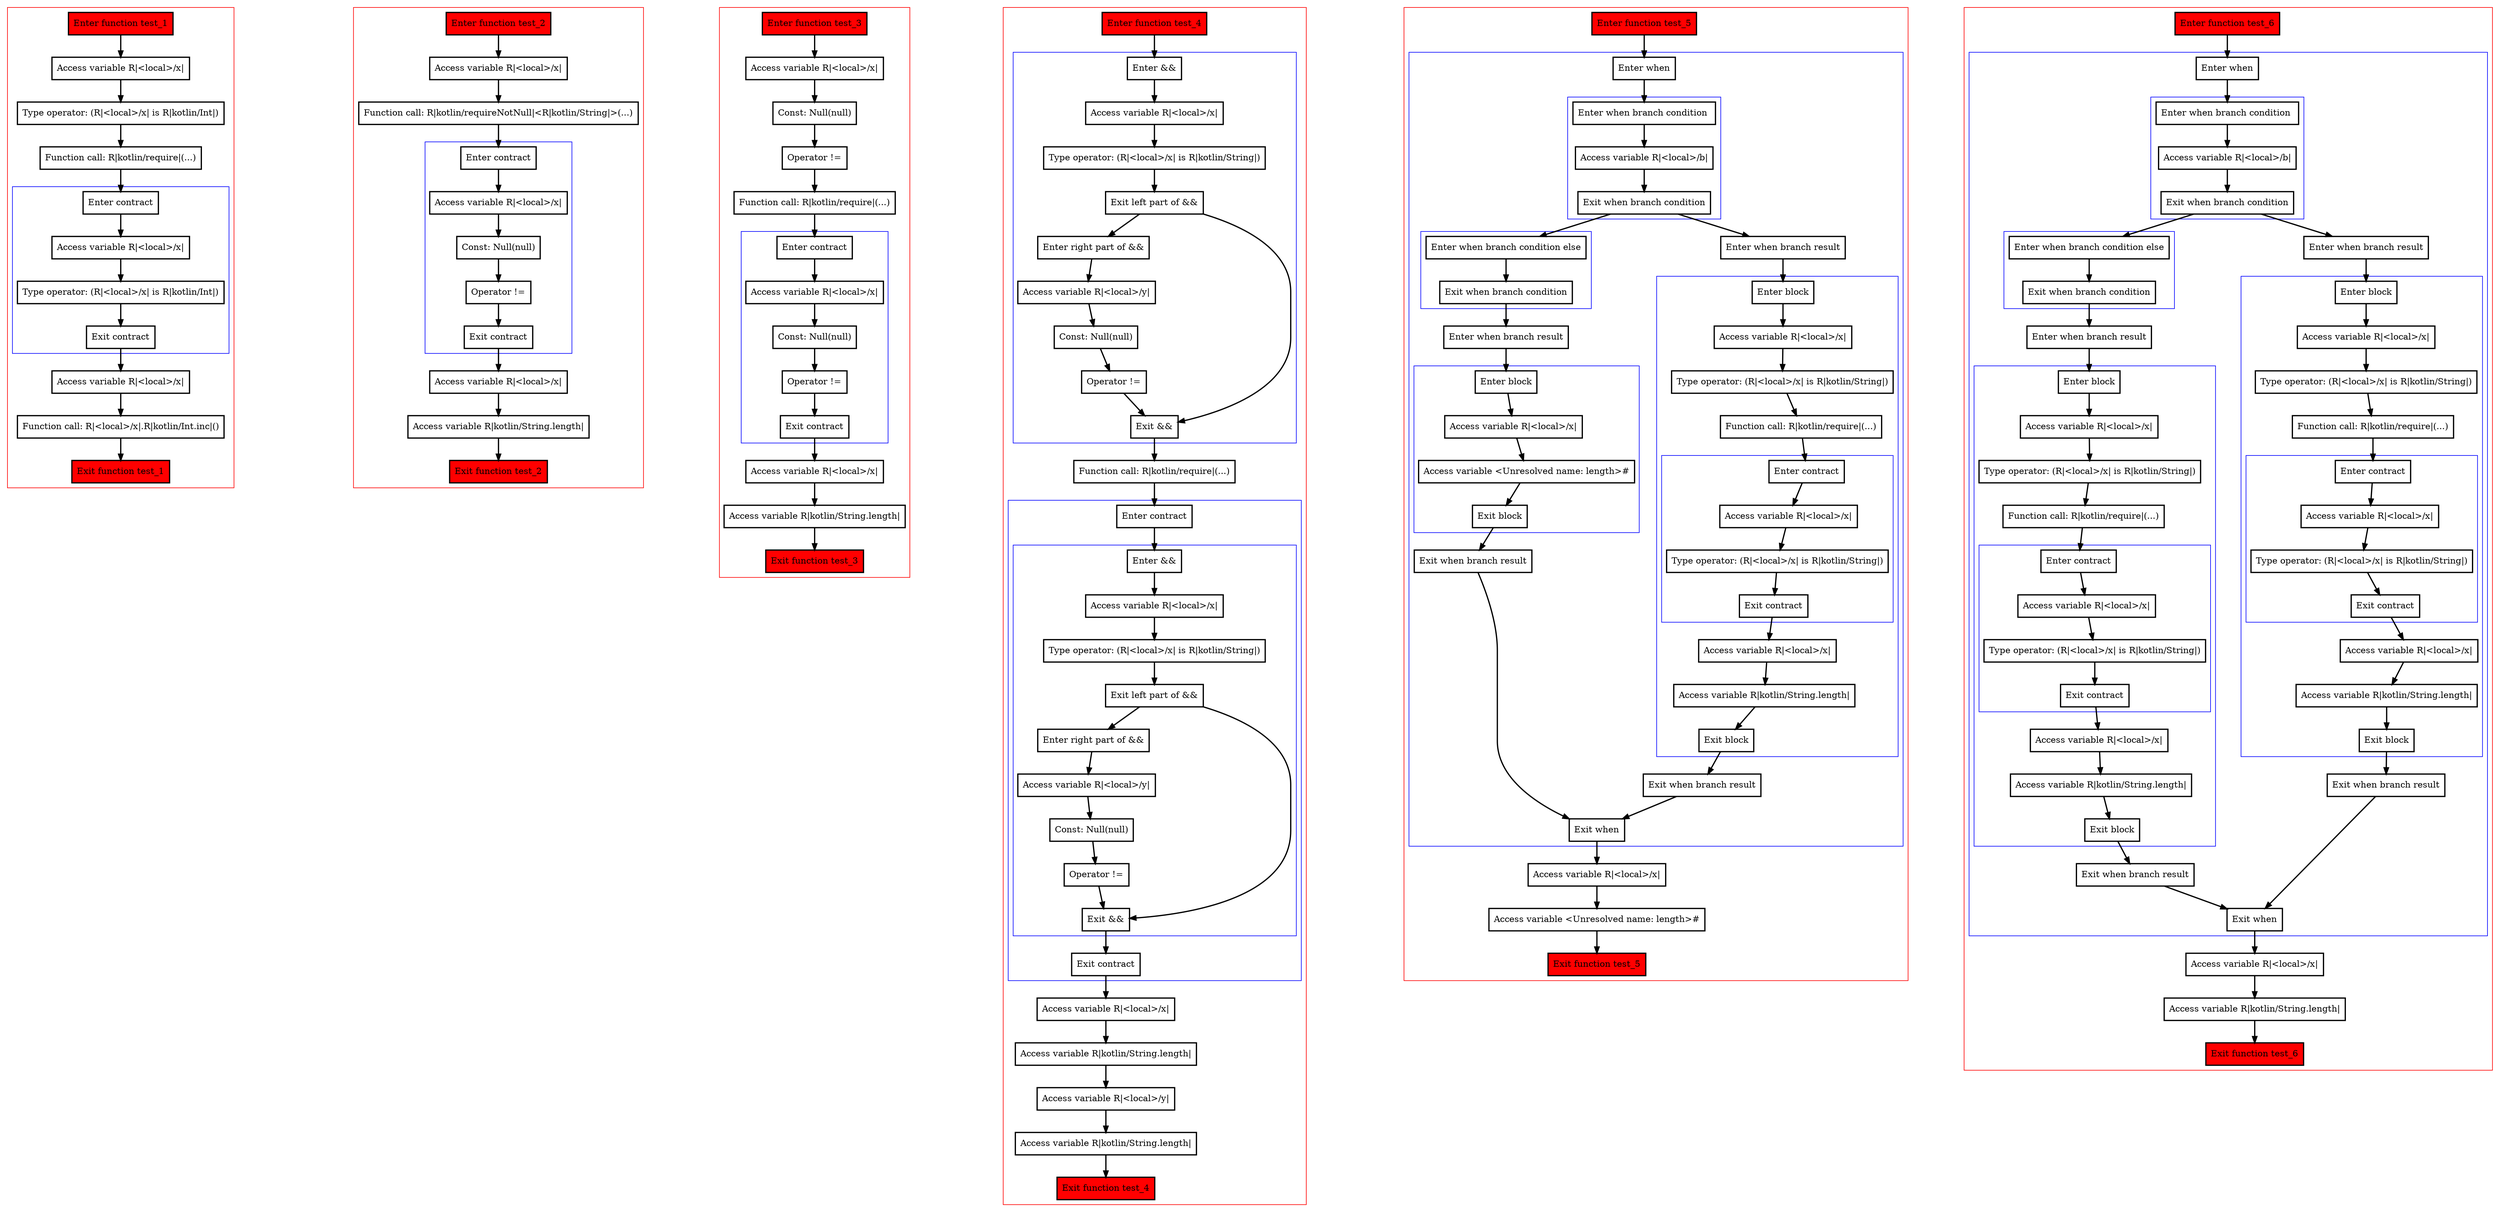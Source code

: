 digraph conditionalEffects_kt {
    graph [nodesep=3]
    node [shape=box penwidth=2]
    edge [penwidth=2]

    subgraph cluster_0 {
        color=red
        0 [label="Enter function test_1" style="filled" fillcolor=red];
        1 [label="Access variable R|<local>/x|"];
        2 [label="Type operator: (R|<local>/x| is R|kotlin/Int|)"];
        3 [label="Function call: R|kotlin/require|(...)"];
        subgraph cluster_1 {
            color=blue
            4 [label="Enter contract"];
            5 [label="Access variable R|<local>/x|"];
            6 [label="Type operator: (R|<local>/x| is R|kotlin/Int|)"];
            7 [label="Exit contract"];
        }
        8 [label="Access variable R|<local>/x|"];
        9 [label="Function call: R|<local>/x|.R|kotlin/Int.inc|()"];
        10 [label="Exit function test_1" style="filled" fillcolor=red];
    }

    0 -> {1};
    1 -> {2};
    2 -> {3};
    3 -> {4};
    4 -> {5};
    5 -> {6};
    6 -> {7};
    7 -> {8};
    8 -> {9};
    9 -> {10};

    subgraph cluster_2 {
        color=red
        11 [label="Enter function test_2" style="filled" fillcolor=red];
        12 [label="Access variable R|<local>/x|"];
        13 [label="Function call: R|kotlin/requireNotNull|<R|kotlin/String|>(...)"];
        subgraph cluster_3 {
            color=blue
            14 [label="Enter contract"];
            15 [label="Access variable R|<local>/x|"];
            16 [label="Const: Null(null)"];
            17 [label="Operator !="];
            18 [label="Exit contract"];
        }
        19 [label="Access variable R|<local>/x|"];
        20 [label="Access variable R|kotlin/String.length|"];
        21 [label="Exit function test_2" style="filled" fillcolor=red];
    }

    11 -> {12};
    12 -> {13};
    13 -> {14};
    14 -> {15};
    15 -> {16};
    16 -> {17};
    17 -> {18};
    18 -> {19};
    19 -> {20};
    20 -> {21};

    subgraph cluster_4 {
        color=red
        22 [label="Enter function test_3" style="filled" fillcolor=red];
        23 [label="Access variable R|<local>/x|"];
        24 [label="Const: Null(null)"];
        25 [label="Operator !="];
        26 [label="Function call: R|kotlin/require|(...)"];
        subgraph cluster_5 {
            color=blue
            27 [label="Enter contract"];
            28 [label="Access variable R|<local>/x|"];
            29 [label="Const: Null(null)"];
            30 [label="Operator !="];
            31 [label="Exit contract"];
        }
        32 [label="Access variable R|<local>/x|"];
        33 [label="Access variable R|kotlin/String.length|"];
        34 [label="Exit function test_3" style="filled" fillcolor=red];
    }

    22 -> {23};
    23 -> {24};
    24 -> {25};
    25 -> {26};
    26 -> {27};
    27 -> {28};
    28 -> {29};
    29 -> {30};
    30 -> {31};
    31 -> {32};
    32 -> {33};
    33 -> {34};

    subgraph cluster_6 {
        color=red
        35 [label="Enter function test_4" style="filled" fillcolor=red];
        subgraph cluster_7 {
            color=blue
            36 [label="Enter &&"];
            37 [label="Access variable R|<local>/x|"];
            38 [label="Type operator: (R|<local>/x| is R|kotlin/String|)"];
            39 [label="Exit left part of &&"];
            40 [label="Enter right part of &&"];
            41 [label="Access variable R|<local>/y|"];
            42 [label="Const: Null(null)"];
            43 [label="Operator !="];
            44 [label="Exit &&"];
        }
        45 [label="Function call: R|kotlin/require|(...)"];
        subgraph cluster_8 {
            color=blue
            46 [label="Enter contract"];
            subgraph cluster_9 {
                color=blue
                47 [label="Enter &&"];
                48 [label="Access variable R|<local>/x|"];
                49 [label="Type operator: (R|<local>/x| is R|kotlin/String|)"];
                50 [label="Exit left part of &&"];
                51 [label="Enter right part of &&"];
                52 [label="Access variable R|<local>/y|"];
                53 [label="Const: Null(null)"];
                54 [label="Operator !="];
                55 [label="Exit &&"];
            }
            56 [label="Exit contract"];
        }
        57 [label="Access variable R|<local>/x|"];
        58 [label="Access variable R|kotlin/String.length|"];
        59 [label="Access variable R|<local>/y|"];
        60 [label="Access variable R|kotlin/String.length|"];
        61 [label="Exit function test_4" style="filled" fillcolor=red];
    }

    35 -> {36};
    36 -> {37};
    37 -> {38};
    38 -> {39};
    39 -> {44 40};
    40 -> {41};
    41 -> {42};
    42 -> {43};
    43 -> {44};
    44 -> {45};
    45 -> {46};
    46 -> {47};
    47 -> {48};
    48 -> {49};
    49 -> {50};
    50 -> {55 51};
    51 -> {52};
    52 -> {53};
    53 -> {54};
    54 -> {55};
    55 -> {56};
    56 -> {57};
    57 -> {58};
    58 -> {59};
    59 -> {60};
    60 -> {61};

    subgraph cluster_10 {
        color=red
        62 [label="Enter function test_5" style="filled" fillcolor=red];
        subgraph cluster_11 {
            color=blue
            63 [label="Enter when"];
            subgraph cluster_12 {
                color=blue
                64 [label="Enter when branch condition "];
                65 [label="Access variable R|<local>/b|"];
                66 [label="Exit when branch condition"];
            }
            subgraph cluster_13 {
                color=blue
                67 [label="Enter when branch condition else"];
                68 [label="Exit when branch condition"];
            }
            69 [label="Enter when branch result"];
            subgraph cluster_14 {
                color=blue
                70 [label="Enter block"];
                71 [label="Access variable R|<local>/x|"];
                72 [label="Access variable <Unresolved name: length>#"];
                73 [label="Exit block"];
            }
            74 [label="Exit when branch result"];
            75 [label="Enter when branch result"];
            subgraph cluster_15 {
                color=blue
                76 [label="Enter block"];
                77 [label="Access variable R|<local>/x|"];
                78 [label="Type operator: (R|<local>/x| is R|kotlin/String|)"];
                79 [label="Function call: R|kotlin/require|(...)"];
                subgraph cluster_16 {
                    color=blue
                    80 [label="Enter contract"];
                    81 [label="Access variable R|<local>/x|"];
                    82 [label="Type operator: (R|<local>/x| is R|kotlin/String|)"];
                    83 [label="Exit contract"];
                }
                84 [label="Access variable R|<local>/x|"];
                85 [label="Access variable R|kotlin/String.length|"];
                86 [label="Exit block"];
            }
            87 [label="Exit when branch result"];
            88 [label="Exit when"];
        }
        89 [label="Access variable R|<local>/x|"];
        90 [label="Access variable <Unresolved name: length>#"];
        91 [label="Exit function test_5" style="filled" fillcolor=red];
    }

    62 -> {63};
    63 -> {64};
    64 -> {65};
    65 -> {66};
    66 -> {75 67};
    67 -> {68};
    68 -> {69};
    69 -> {70};
    70 -> {71};
    71 -> {72};
    72 -> {73};
    73 -> {74};
    74 -> {88};
    75 -> {76};
    76 -> {77};
    77 -> {78};
    78 -> {79};
    79 -> {80};
    80 -> {81};
    81 -> {82};
    82 -> {83};
    83 -> {84};
    84 -> {85};
    85 -> {86};
    86 -> {87};
    87 -> {88};
    88 -> {89};
    89 -> {90};
    90 -> {91};

    subgraph cluster_17 {
        color=red
        92 [label="Enter function test_6" style="filled" fillcolor=red];
        subgraph cluster_18 {
            color=blue
            93 [label="Enter when"];
            subgraph cluster_19 {
                color=blue
                94 [label="Enter when branch condition "];
                95 [label="Access variable R|<local>/b|"];
                96 [label="Exit when branch condition"];
            }
            subgraph cluster_20 {
                color=blue
                97 [label="Enter when branch condition else"];
                98 [label="Exit when branch condition"];
            }
            99 [label="Enter when branch result"];
            subgraph cluster_21 {
                color=blue
                100 [label="Enter block"];
                101 [label="Access variable R|<local>/x|"];
                102 [label="Type operator: (R|<local>/x| is R|kotlin/String|)"];
                103 [label="Function call: R|kotlin/require|(...)"];
                subgraph cluster_22 {
                    color=blue
                    104 [label="Enter contract"];
                    105 [label="Access variable R|<local>/x|"];
                    106 [label="Type operator: (R|<local>/x| is R|kotlin/String|)"];
                    107 [label="Exit contract"];
                }
                108 [label="Access variable R|<local>/x|"];
                109 [label="Access variable R|kotlin/String.length|"];
                110 [label="Exit block"];
            }
            111 [label="Exit when branch result"];
            112 [label="Enter when branch result"];
            subgraph cluster_23 {
                color=blue
                113 [label="Enter block"];
                114 [label="Access variable R|<local>/x|"];
                115 [label="Type operator: (R|<local>/x| is R|kotlin/String|)"];
                116 [label="Function call: R|kotlin/require|(...)"];
                subgraph cluster_24 {
                    color=blue
                    117 [label="Enter contract"];
                    118 [label="Access variable R|<local>/x|"];
                    119 [label="Type operator: (R|<local>/x| is R|kotlin/String|)"];
                    120 [label="Exit contract"];
                }
                121 [label="Access variable R|<local>/x|"];
                122 [label="Access variable R|kotlin/String.length|"];
                123 [label="Exit block"];
            }
            124 [label="Exit when branch result"];
            125 [label="Exit when"];
        }
        126 [label="Access variable R|<local>/x|"];
        127 [label="Access variable R|kotlin/String.length|"];
        128 [label="Exit function test_6" style="filled" fillcolor=red];
    }

    92 -> {93};
    93 -> {94};
    94 -> {95};
    95 -> {96};
    96 -> {112 97};
    97 -> {98};
    98 -> {99};
    99 -> {100};
    100 -> {101};
    101 -> {102};
    102 -> {103};
    103 -> {104};
    104 -> {105};
    105 -> {106};
    106 -> {107};
    107 -> {108};
    108 -> {109};
    109 -> {110};
    110 -> {111};
    111 -> {125};
    112 -> {113};
    113 -> {114};
    114 -> {115};
    115 -> {116};
    116 -> {117};
    117 -> {118};
    118 -> {119};
    119 -> {120};
    120 -> {121};
    121 -> {122};
    122 -> {123};
    123 -> {124};
    124 -> {125};
    125 -> {126};
    126 -> {127};
    127 -> {128};

}

